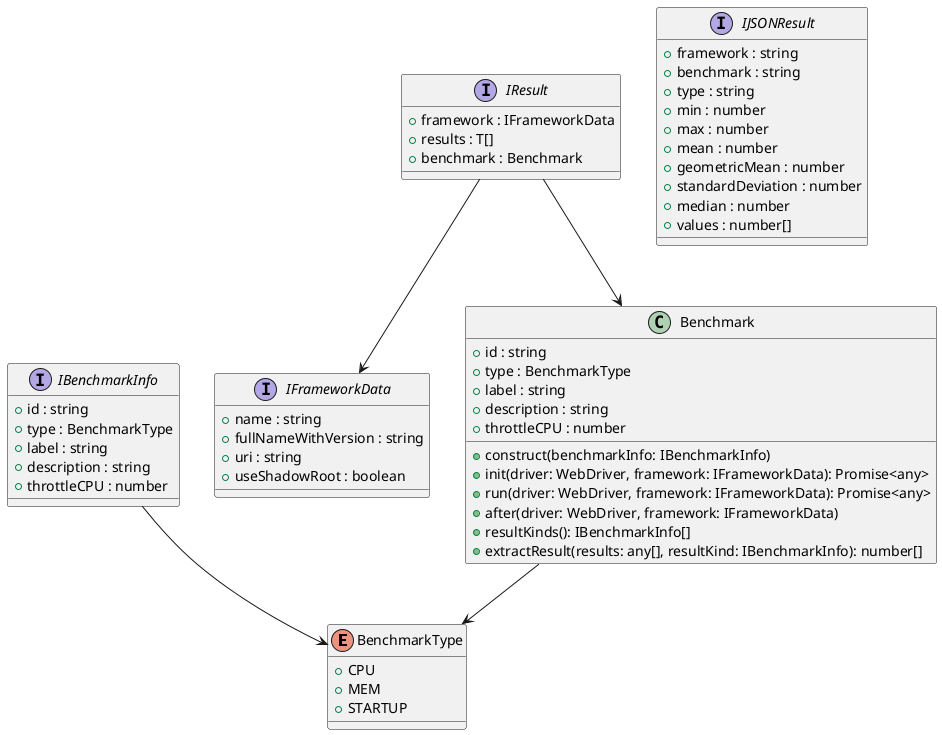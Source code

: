 @startuml
skinparam shadowing false

enum BenchmarkType{
  +CPU
  +MEM
  +STARTUP
}

interface IJSONResult{
  +framework : string
  +benchmark : string
  +type : string
  +min : number
  +max : number
  +mean : number
  +geometricMean : number
  +standardDeviation : number
  +median : number
  +values : number[]
}

interface IFrameworkData{
  +name : string
  +fullNameWithVersion : string
  +uri : string
  +useShadowRoot : boolean
}

interface IResult{
  +framework : IFrameworkData
  +results : T[]
  +benchmark : Benchmark
}

interface IBenchmarkInfo{
  +id : string
  +type : BenchmarkType
  +label : string
  +description : string
  +throttleCPU : number
}

class Benchmark{
  +id : string
  +type : BenchmarkType
  +label : string
  +description : string
  +throttleCPU : number
  +construct(benchmarkInfo: IBenchmarkInfo)
  +init(driver: WebDriver, framework: IFrameworkData): Promise<any>
  +run(driver: WebDriver, framework: IFrameworkData): Promise<any>
  +after(driver: WebDriver, framework: IFrameworkData)
  +resultKinds(): IBenchmarkInfo[]
  +extractResult(results: any[], resultKind: IBenchmarkInfo): number[]
}

IResult --> IFrameworkData
IResult --> Benchmark
IBenchmarkInfo --> BenchmarkType
Benchmark --> BenchmarkType
@enduml
